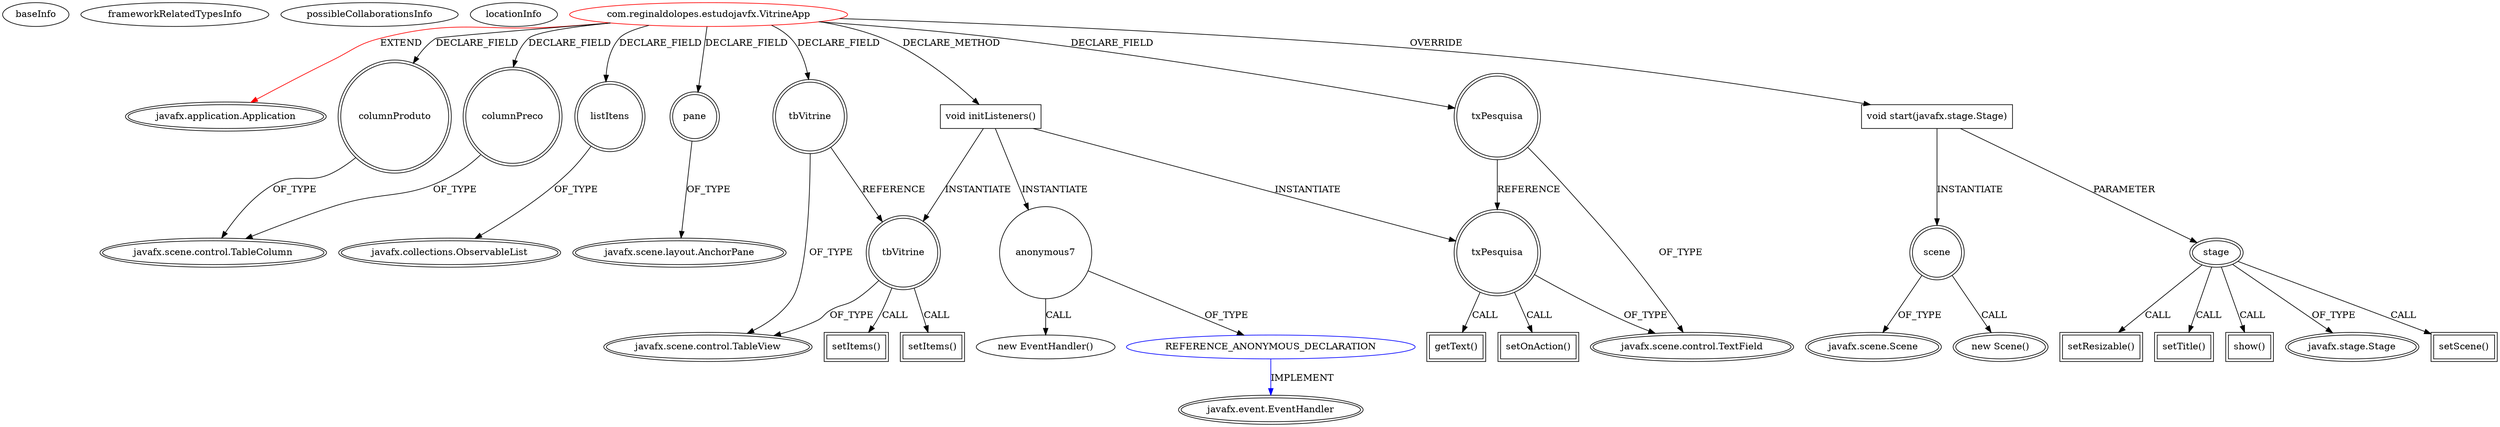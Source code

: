 digraph {
baseInfo[graphId=4016,category="extension_graph",isAnonymous=false,possibleRelation=true]
frameworkRelatedTypesInfo[0="javafx.application.Application"]
possibleCollaborationsInfo[0="4016~CLIENT_METHOD_DECLARATION-INSTANTIATION-~javafx.application.Application ~javafx.event.EventHandler ~false~true"]
locationInfo[projectName="reginaldolopes-estudo-javafx",filePath="/reginaldolopes-estudo-javafx/estudo-javafx-master/FormularioLogin/src/com/reginaldolopes/estudojavfx/VitrineApp.java",contextSignature="VitrineApp",graphId="4016"]
0[label="com.reginaldolopes.estudojavfx.VitrineApp",vertexType="ROOT_CLIENT_CLASS_DECLARATION",isFrameworkType=false,color=red]
1[label="javafx.application.Application",vertexType="FRAMEWORK_CLASS_TYPE",isFrameworkType=true,peripheries=2]
2[label="columnPreco",vertexType="FIELD_DECLARATION",isFrameworkType=true,peripheries=2,shape=circle]
3[label="javafx.scene.control.TableColumn",vertexType="FRAMEWORK_CLASS_TYPE",isFrameworkType=true,peripheries=2]
4[label="columnProduto",vertexType="FIELD_DECLARATION",isFrameworkType=true,peripheries=2,shape=circle]
6[label="listItens",vertexType="FIELD_DECLARATION",isFrameworkType=true,peripheries=2,shape=circle]
7[label="javafx.collections.ObservableList",vertexType="FRAMEWORK_INTERFACE_TYPE",isFrameworkType=true,peripheries=2]
8[label="pane",vertexType="FIELD_DECLARATION",isFrameworkType=true,peripheries=2,shape=circle]
9[label="javafx.scene.layout.AnchorPane",vertexType="FRAMEWORK_CLASS_TYPE",isFrameworkType=true,peripheries=2]
10[label="tbVitrine",vertexType="FIELD_DECLARATION",isFrameworkType=true,peripheries=2,shape=circle]
11[label="javafx.scene.control.TableView",vertexType="FRAMEWORK_CLASS_TYPE",isFrameworkType=true,peripheries=2]
12[label="txPesquisa",vertexType="FIELD_DECLARATION",isFrameworkType=true,peripheries=2,shape=circle]
13[label="javafx.scene.control.TextField",vertexType="FRAMEWORK_CLASS_TYPE",isFrameworkType=true,peripheries=2]
14[label="void start(javafx.stage.Stage)",vertexType="OVERRIDING_METHOD_DECLARATION",isFrameworkType=false,shape=box]
15[label="stage",vertexType="PARAMETER_DECLARATION",isFrameworkType=true,peripheries=2]
16[label="javafx.stage.Stage",vertexType="FRAMEWORK_CLASS_TYPE",isFrameworkType=true,peripheries=2]
18[label="scene",vertexType="VARIABLE_EXPRESION",isFrameworkType=true,peripheries=2,shape=circle]
19[label="javafx.scene.Scene",vertexType="FRAMEWORK_CLASS_TYPE",isFrameworkType=true,peripheries=2]
17[label="new Scene()",vertexType="CONSTRUCTOR_CALL",isFrameworkType=true,peripheries=2]
21[label="setScene()",vertexType="INSIDE_CALL",isFrameworkType=true,peripheries=2,shape=box]
23[label="setResizable()",vertexType="INSIDE_CALL",isFrameworkType=true,peripheries=2,shape=box]
25[label="setTitle()",vertexType="INSIDE_CALL",isFrameworkType=true,peripheries=2,shape=box]
27[label="show()",vertexType="INSIDE_CALL",isFrameworkType=true,peripheries=2,shape=box]
32[label="void initListeners()",vertexType="CLIENT_METHOD_DECLARATION",isFrameworkType=false,shape=box]
33[label="txPesquisa",vertexType="VARIABLE_EXPRESION",isFrameworkType=true,peripheries=2,shape=circle]
34[label="setOnAction()",vertexType="INSIDE_CALL",isFrameworkType=true,peripheries=2,shape=box]
37[label="anonymous7",vertexType="VARIABLE_EXPRESION",isFrameworkType=false,shape=circle]
38[label="REFERENCE_ANONYMOUS_DECLARATION",vertexType="REFERENCE_ANONYMOUS_DECLARATION",isFrameworkType=false,color=blue]
39[label="javafx.event.EventHandler",vertexType="FRAMEWORK_INTERFACE_TYPE",isFrameworkType=true,peripheries=2]
36[label="new EventHandler()",vertexType="CONSTRUCTOR_CALL",isFrameworkType=false]
41[label="getText()",vertexType="INSIDE_CALL",isFrameworkType=true,peripheries=2,shape=box]
42[label="tbVitrine",vertexType="VARIABLE_EXPRESION",isFrameworkType=true,peripheries=2,shape=circle]
43[label="setItems()",vertexType="INSIDE_CALL",isFrameworkType=true,peripheries=2,shape=box]
46[label="setItems()",vertexType="INSIDE_CALL",isFrameworkType=true,peripheries=2,shape=box]
0->1[label="EXTEND",color=red]
0->2[label="DECLARE_FIELD"]
2->3[label="OF_TYPE"]
0->4[label="DECLARE_FIELD"]
4->3[label="OF_TYPE"]
0->6[label="DECLARE_FIELD"]
6->7[label="OF_TYPE"]
0->8[label="DECLARE_FIELD"]
8->9[label="OF_TYPE"]
0->10[label="DECLARE_FIELD"]
10->11[label="OF_TYPE"]
0->12[label="DECLARE_FIELD"]
12->13[label="OF_TYPE"]
0->14[label="OVERRIDE"]
15->16[label="OF_TYPE"]
14->15[label="PARAMETER"]
14->18[label="INSTANTIATE"]
18->19[label="OF_TYPE"]
18->17[label="CALL"]
15->21[label="CALL"]
15->23[label="CALL"]
15->25[label="CALL"]
15->27[label="CALL"]
0->32[label="DECLARE_METHOD"]
32->33[label="INSTANTIATE"]
12->33[label="REFERENCE"]
33->13[label="OF_TYPE"]
33->34[label="CALL"]
32->37[label="INSTANTIATE"]
38->39[label="IMPLEMENT",color=blue]
37->38[label="OF_TYPE"]
37->36[label="CALL"]
33->41[label="CALL"]
32->42[label="INSTANTIATE"]
10->42[label="REFERENCE"]
42->11[label="OF_TYPE"]
42->43[label="CALL"]
42->46[label="CALL"]
}
